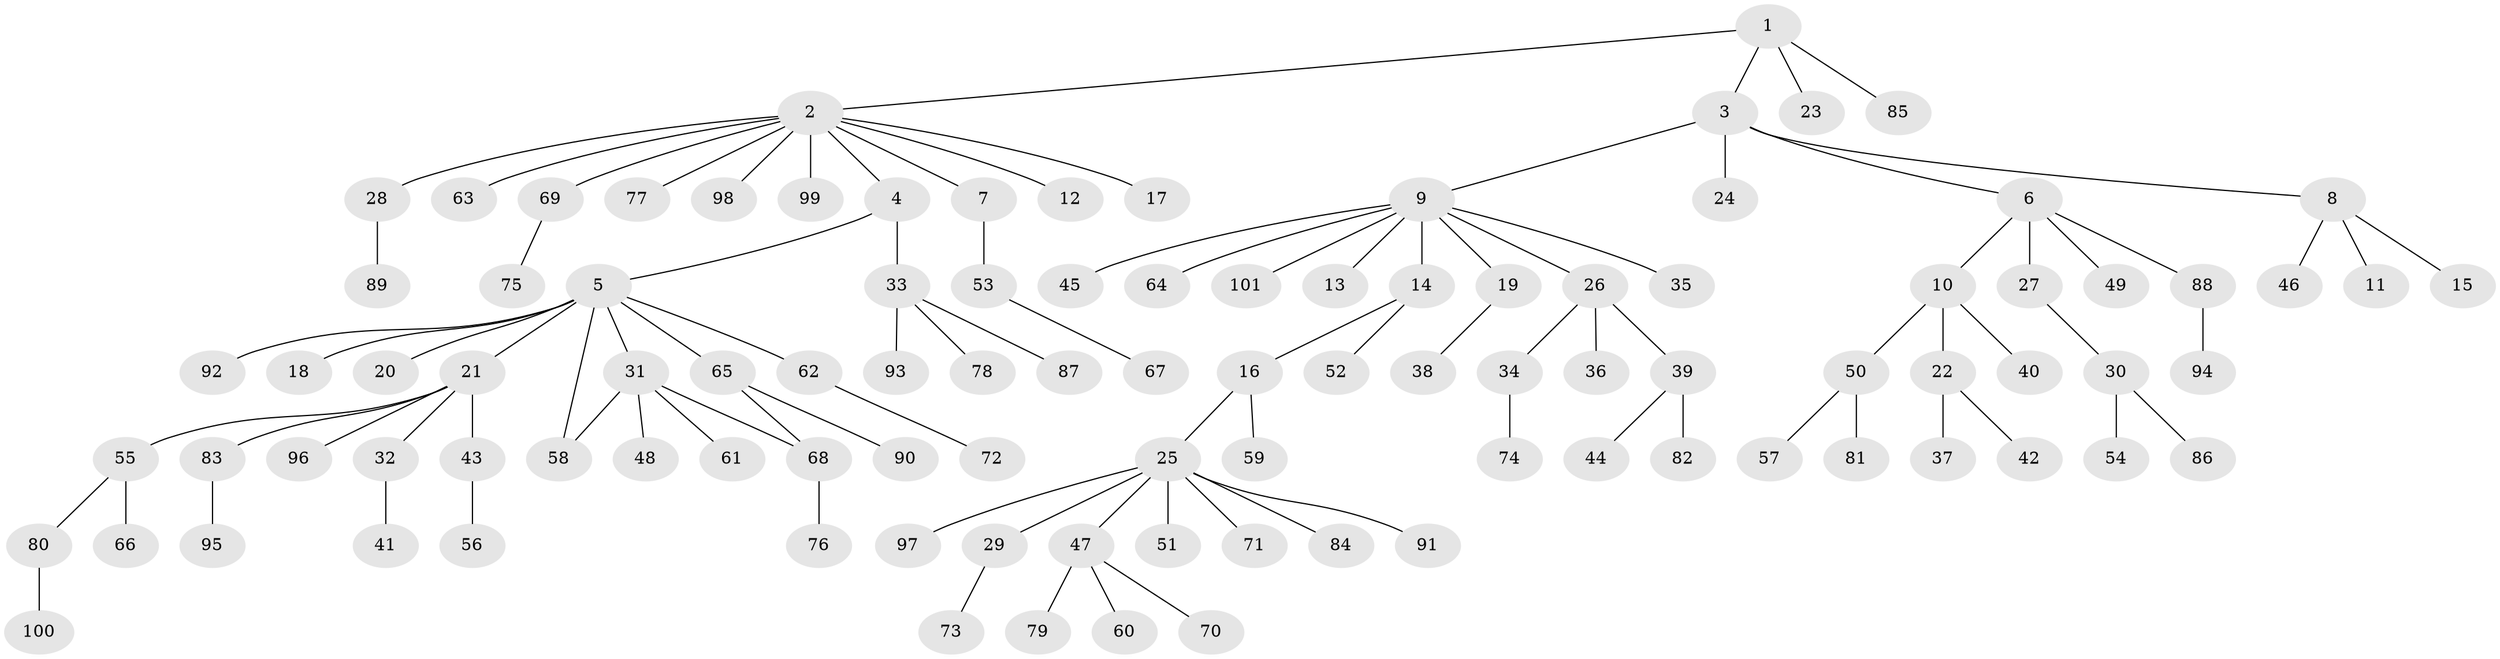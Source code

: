 // coarse degree distribution, {8: 0.025, 1: 0.75, 4: 0.05, 2: 0.15, 22: 0.025}
// Generated by graph-tools (version 1.1) at 2025/50/03/04/25 21:50:31]
// undirected, 101 vertices, 102 edges
graph export_dot {
graph [start="1"]
  node [color=gray90,style=filled];
  1;
  2;
  3;
  4;
  5;
  6;
  7;
  8;
  9;
  10;
  11;
  12;
  13;
  14;
  15;
  16;
  17;
  18;
  19;
  20;
  21;
  22;
  23;
  24;
  25;
  26;
  27;
  28;
  29;
  30;
  31;
  32;
  33;
  34;
  35;
  36;
  37;
  38;
  39;
  40;
  41;
  42;
  43;
  44;
  45;
  46;
  47;
  48;
  49;
  50;
  51;
  52;
  53;
  54;
  55;
  56;
  57;
  58;
  59;
  60;
  61;
  62;
  63;
  64;
  65;
  66;
  67;
  68;
  69;
  70;
  71;
  72;
  73;
  74;
  75;
  76;
  77;
  78;
  79;
  80;
  81;
  82;
  83;
  84;
  85;
  86;
  87;
  88;
  89;
  90;
  91;
  92;
  93;
  94;
  95;
  96;
  97;
  98;
  99;
  100;
  101;
  1 -- 2;
  1 -- 3;
  1 -- 23;
  1 -- 85;
  2 -- 4;
  2 -- 7;
  2 -- 12;
  2 -- 17;
  2 -- 28;
  2 -- 63;
  2 -- 69;
  2 -- 77;
  2 -- 98;
  2 -- 99;
  3 -- 6;
  3 -- 8;
  3 -- 9;
  3 -- 24;
  4 -- 5;
  4 -- 33;
  5 -- 18;
  5 -- 20;
  5 -- 21;
  5 -- 31;
  5 -- 58;
  5 -- 62;
  5 -- 65;
  5 -- 92;
  6 -- 10;
  6 -- 27;
  6 -- 49;
  6 -- 88;
  7 -- 53;
  8 -- 11;
  8 -- 15;
  8 -- 46;
  9 -- 13;
  9 -- 14;
  9 -- 19;
  9 -- 26;
  9 -- 35;
  9 -- 45;
  9 -- 64;
  9 -- 101;
  10 -- 22;
  10 -- 40;
  10 -- 50;
  14 -- 16;
  14 -- 52;
  16 -- 25;
  16 -- 59;
  19 -- 38;
  21 -- 32;
  21 -- 43;
  21 -- 55;
  21 -- 83;
  21 -- 96;
  22 -- 37;
  22 -- 42;
  25 -- 29;
  25 -- 47;
  25 -- 51;
  25 -- 71;
  25 -- 84;
  25 -- 91;
  25 -- 97;
  26 -- 34;
  26 -- 36;
  26 -- 39;
  27 -- 30;
  28 -- 89;
  29 -- 73;
  30 -- 54;
  30 -- 86;
  31 -- 48;
  31 -- 58;
  31 -- 61;
  31 -- 68;
  32 -- 41;
  33 -- 78;
  33 -- 87;
  33 -- 93;
  34 -- 74;
  39 -- 44;
  39 -- 82;
  43 -- 56;
  47 -- 60;
  47 -- 70;
  47 -- 79;
  50 -- 57;
  50 -- 81;
  53 -- 67;
  55 -- 66;
  55 -- 80;
  62 -- 72;
  65 -- 68;
  65 -- 90;
  68 -- 76;
  69 -- 75;
  80 -- 100;
  83 -- 95;
  88 -- 94;
}
